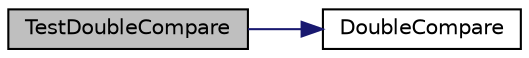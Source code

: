 digraph "TestDoubleCompare"
{
 // LATEX_PDF_SIZE
  edge [fontname="Helvetica",fontsize="10",labelfontname="Helvetica",labelfontsize="10"];
  node [fontname="Helvetica",fontsize="10",shape=record];
  rankdir="LR";
  Node1 [label="TestDoubleCompare",height=0.2,width=0.4,color="black", fillcolor="grey75", style="filled", fontcolor="black",tooltip=" "];
  Node1 -> Node2 [color="midnightblue",fontsize="10",style="solid",fontname="Helvetica"];
  Node2 [label="DoubleCompare",height=0.2,width=0.4,color="black", fillcolor="white", style="filled",URL="$_utilities_8cpp.html#a4a0cca6fa9929808535731416588566a",tooltip=" "];
}
